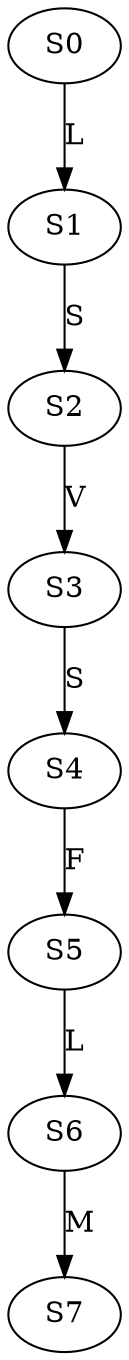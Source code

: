 strict digraph  {
	S0 -> S1 [ label = L ];
	S1 -> S2 [ label = S ];
	S2 -> S3 [ label = V ];
	S3 -> S4 [ label = S ];
	S4 -> S5 [ label = F ];
	S5 -> S6 [ label = L ];
	S6 -> S7 [ label = M ];
}
